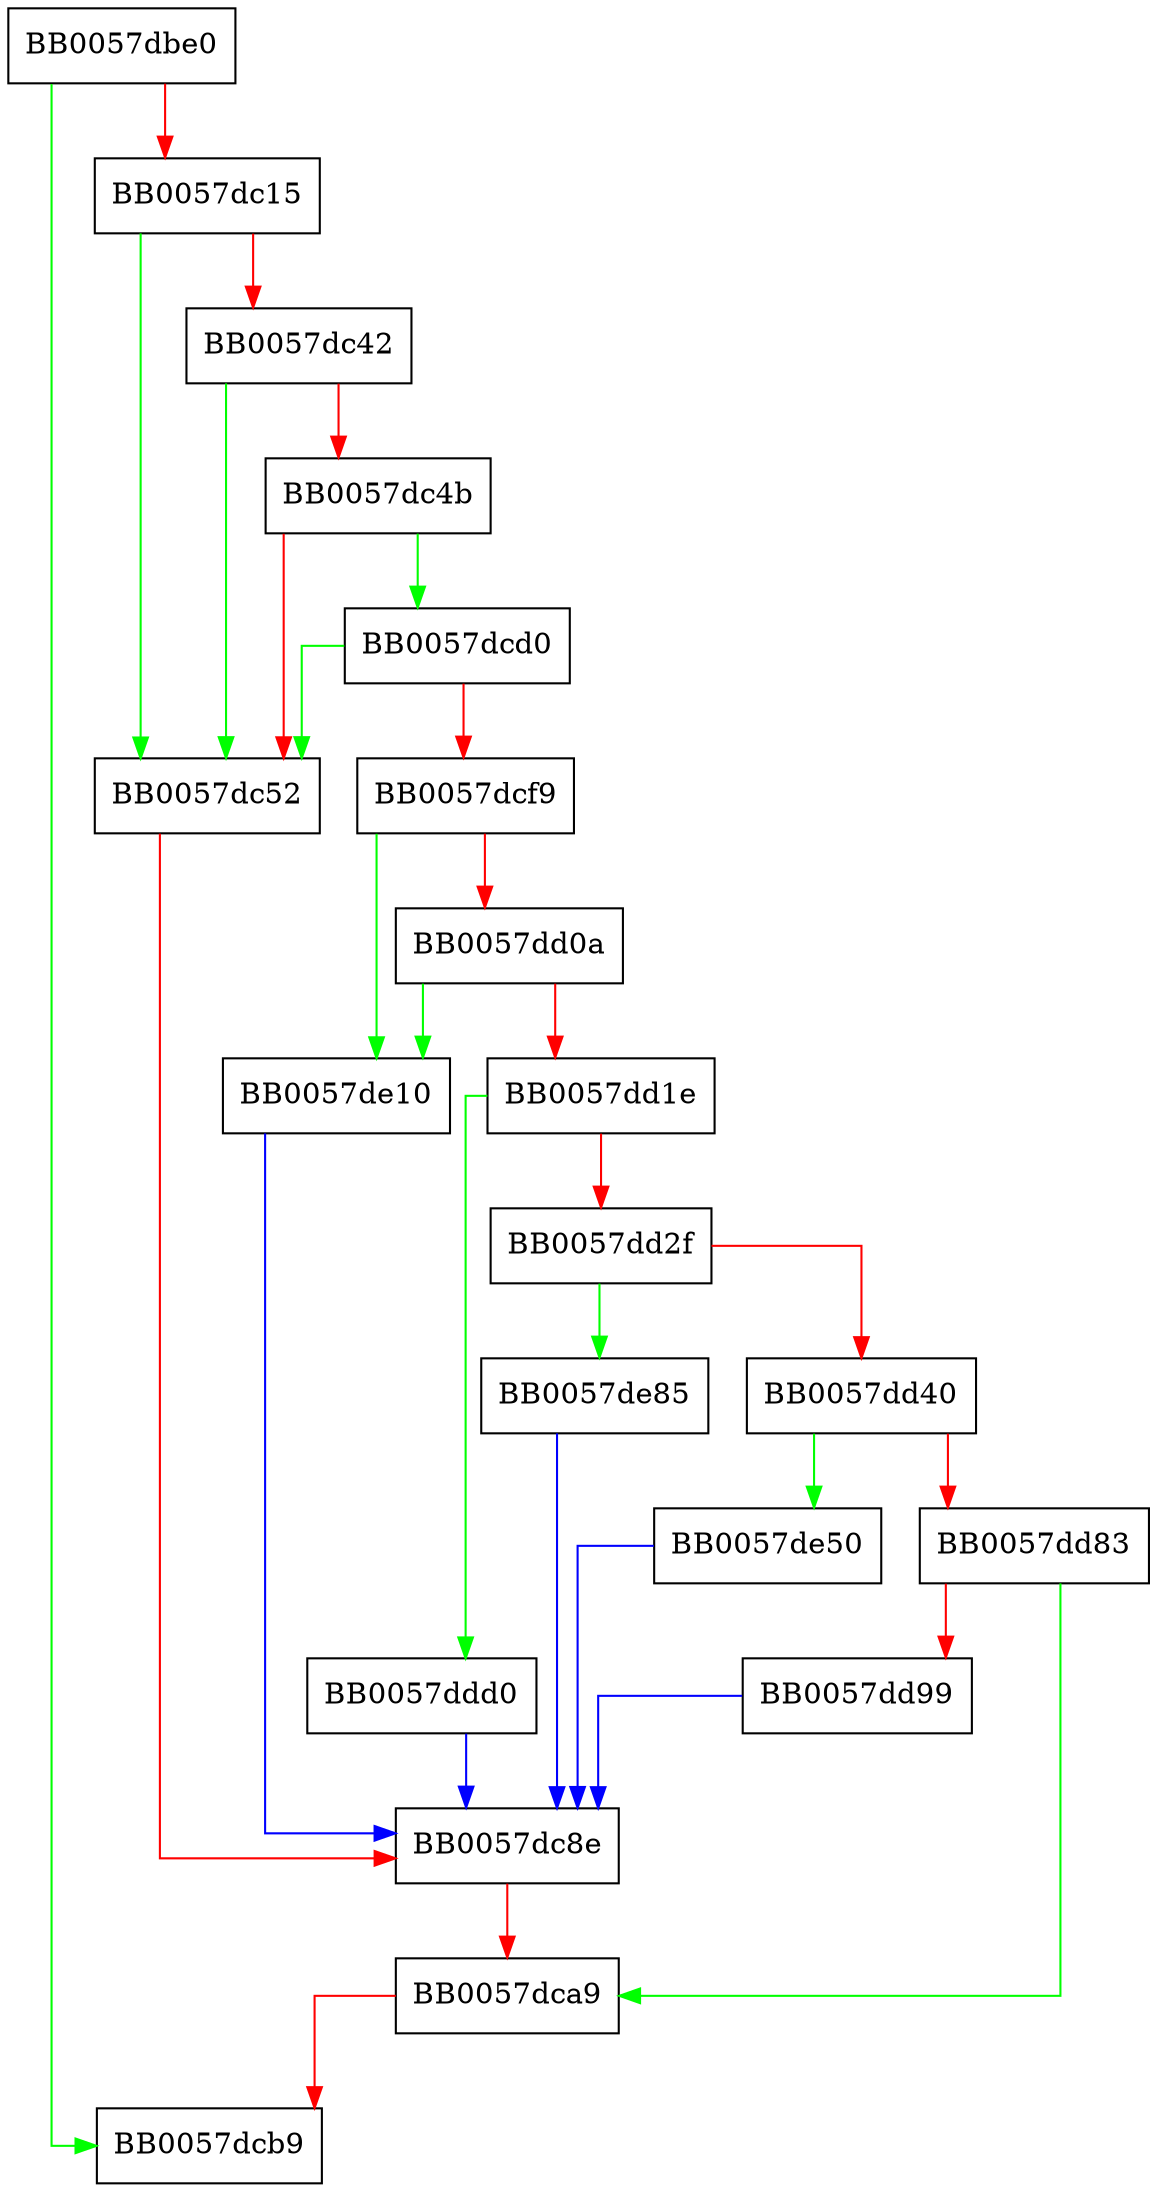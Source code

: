 digraph ossl_dsa_key_from_pkcs8 {
  node [shape="box"];
  graph [splines=ortho];
  BB0057dbe0 -> BB0057dcb9 [color="green"];
  BB0057dbe0 -> BB0057dc15 [color="red"];
  BB0057dc15 -> BB0057dc52 [color="green"];
  BB0057dc15 -> BB0057dc42 [color="red"];
  BB0057dc42 -> BB0057dc52 [color="green"];
  BB0057dc42 -> BB0057dc4b [color="red"];
  BB0057dc4b -> BB0057dcd0 [color="green"];
  BB0057dc4b -> BB0057dc52 [color="red"];
  BB0057dc52 -> BB0057dc8e [color="red"];
  BB0057dc8e -> BB0057dca9 [color="red"];
  BB0057dca9 -> BB0057dcb9 [color="red"];
  BB0057dcd0 -> BB0057dc52 [color="green"];
  BB0057dcd0 -> BB0057dcf9 [color="red"];
  BB0057dcf9 -> BB0057de10 [color="green"];
  BB0057dcf9 -> BB0057dd0a [color="red"];
  BB0057dd0a -> BB0057de10 [color="green"];
  BB0057dd0a -> BB0057dd1e [color="red"];
  BB0057dd1e -> BB0057ddd0 [color="green"];
  BB0057dd1e -> BB0057dd2f [color="red"];
  BB0057dd2f -> BB0057de85 [color="green"];
  BB0057dd2f -> BB0057dd40 [color="red"];
  BB0057dd40 -> BB0057de50 [color="green"];
  BB0057dd40 -> BB0057dd83 [color="red"];
  BB0057dd83 -> BB0057dca9 [color="green"];
  BB0057dd83 -> BB0057dd99 [color="red"];
  BB0057dd99 -> BB0057dc8e [color="blue"];
  BB0057ddd0 -> BB0057dc8e [color="blue"];
  BB0057de10 -> BB0057dc8e [color="blue"];
  BB0057de50 -> BB0057dc8e [color="blue"];
  BB0057de85 -> BB0057dc8e [color="blue"];
}